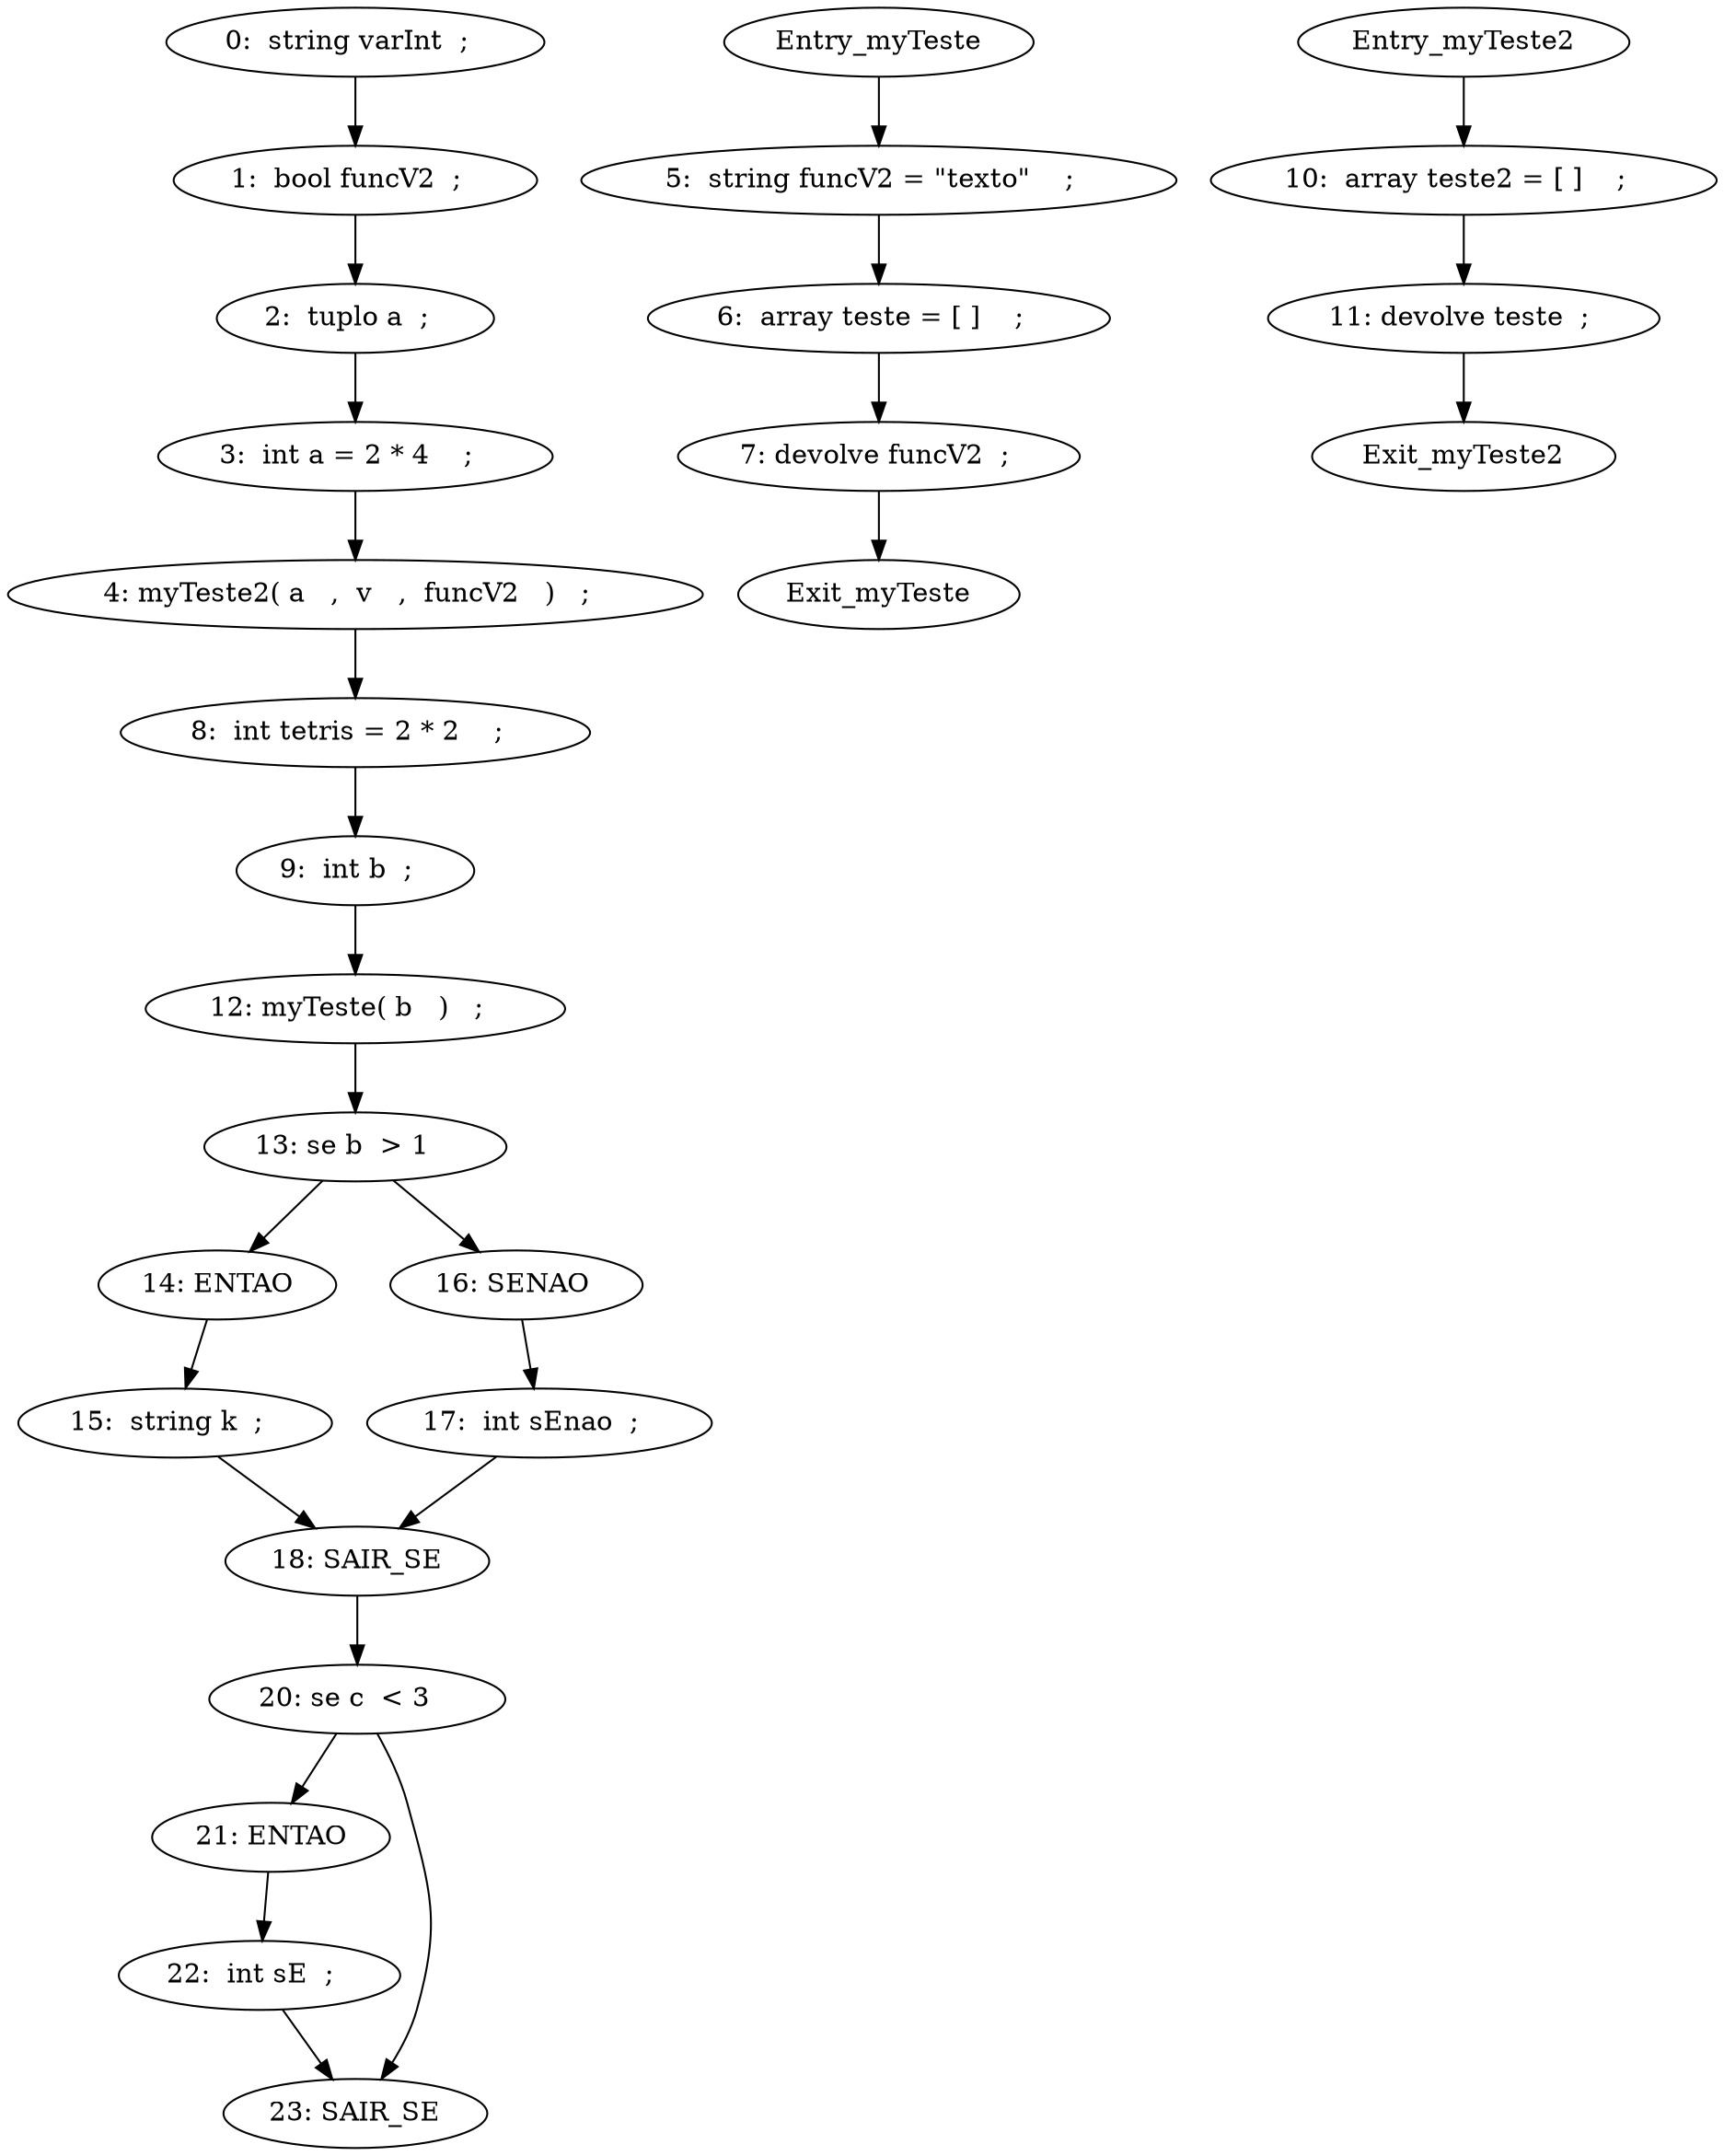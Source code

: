 digraph G {
"0:  string varInt  ;  " -> "1:  bool funcV2  ;  "
"1:  bool funcV2  ;  " -> "2:  tuplo a  ;  "
"2:  tuplo a  ;  " -> "3:  int a = 2 * 4    ;  "
"3:  int a = 2 * 4    ;  " -> "4: myTeste2( a   ,  v   ,  funcV2   )   ;  "
"Entry_myTeste" -> "5:  string funcV2 = \"texto\"    ;  "
"5:  string funcV2 = \"texto\"    ;  " -> "6:  array teste = [ ]    ;  "
"6:  array teste = [ ]    ;  " -> "7: devolve funcV2  ; "
"7: devolve funcV2  ; " -> "Exit_myTeste"
"4: myTeste2( a   ,  v   ,  funcV2   )   ;  " -> "8:  int tetris = 2 * 2    ;  "
"8:  int tetris = 2 * 2    ;  " -> "9:  int b  ;  "
"Entry_myTeste2" -> "10:  array teste2 = [ ]    ;  "
"10:  array teste2 = [ ]    ;  " -> "11: devolve teste  ; "
"11: devolve teste  ; " -> "Exit_myTeste2"
"9:  int b  ;  " -> "12: myTeste( b   )   ;  "
"12: myTeste( b   )   ;  " -> "13: se b  > 1   "
"13: se b  > 1   " -> "14: ENTAO"
"14: ENTAO" -> "15:  string k  ;  "
"13: se b  > 1   " -> "16: SENAO "
"16: SENAO " -> "17:  int sEnao  ;  "
"17:  int sEnao  ;  " -> "18: SAIR_SE"
"15:  string k  ;  " -> "18: SAIR_SE"
"18: SAIR_SE" -> "20: se c  < 3   "
"20: se c  < 3   " -> "21: ENTAO"
"21: ENTAO" -> "22:  int sE  ;  "
"22:  int sE  ;  " -> "23: SAIR_SE"
"20: se c  < 3   " -> "23: SAIR_SE"
}
